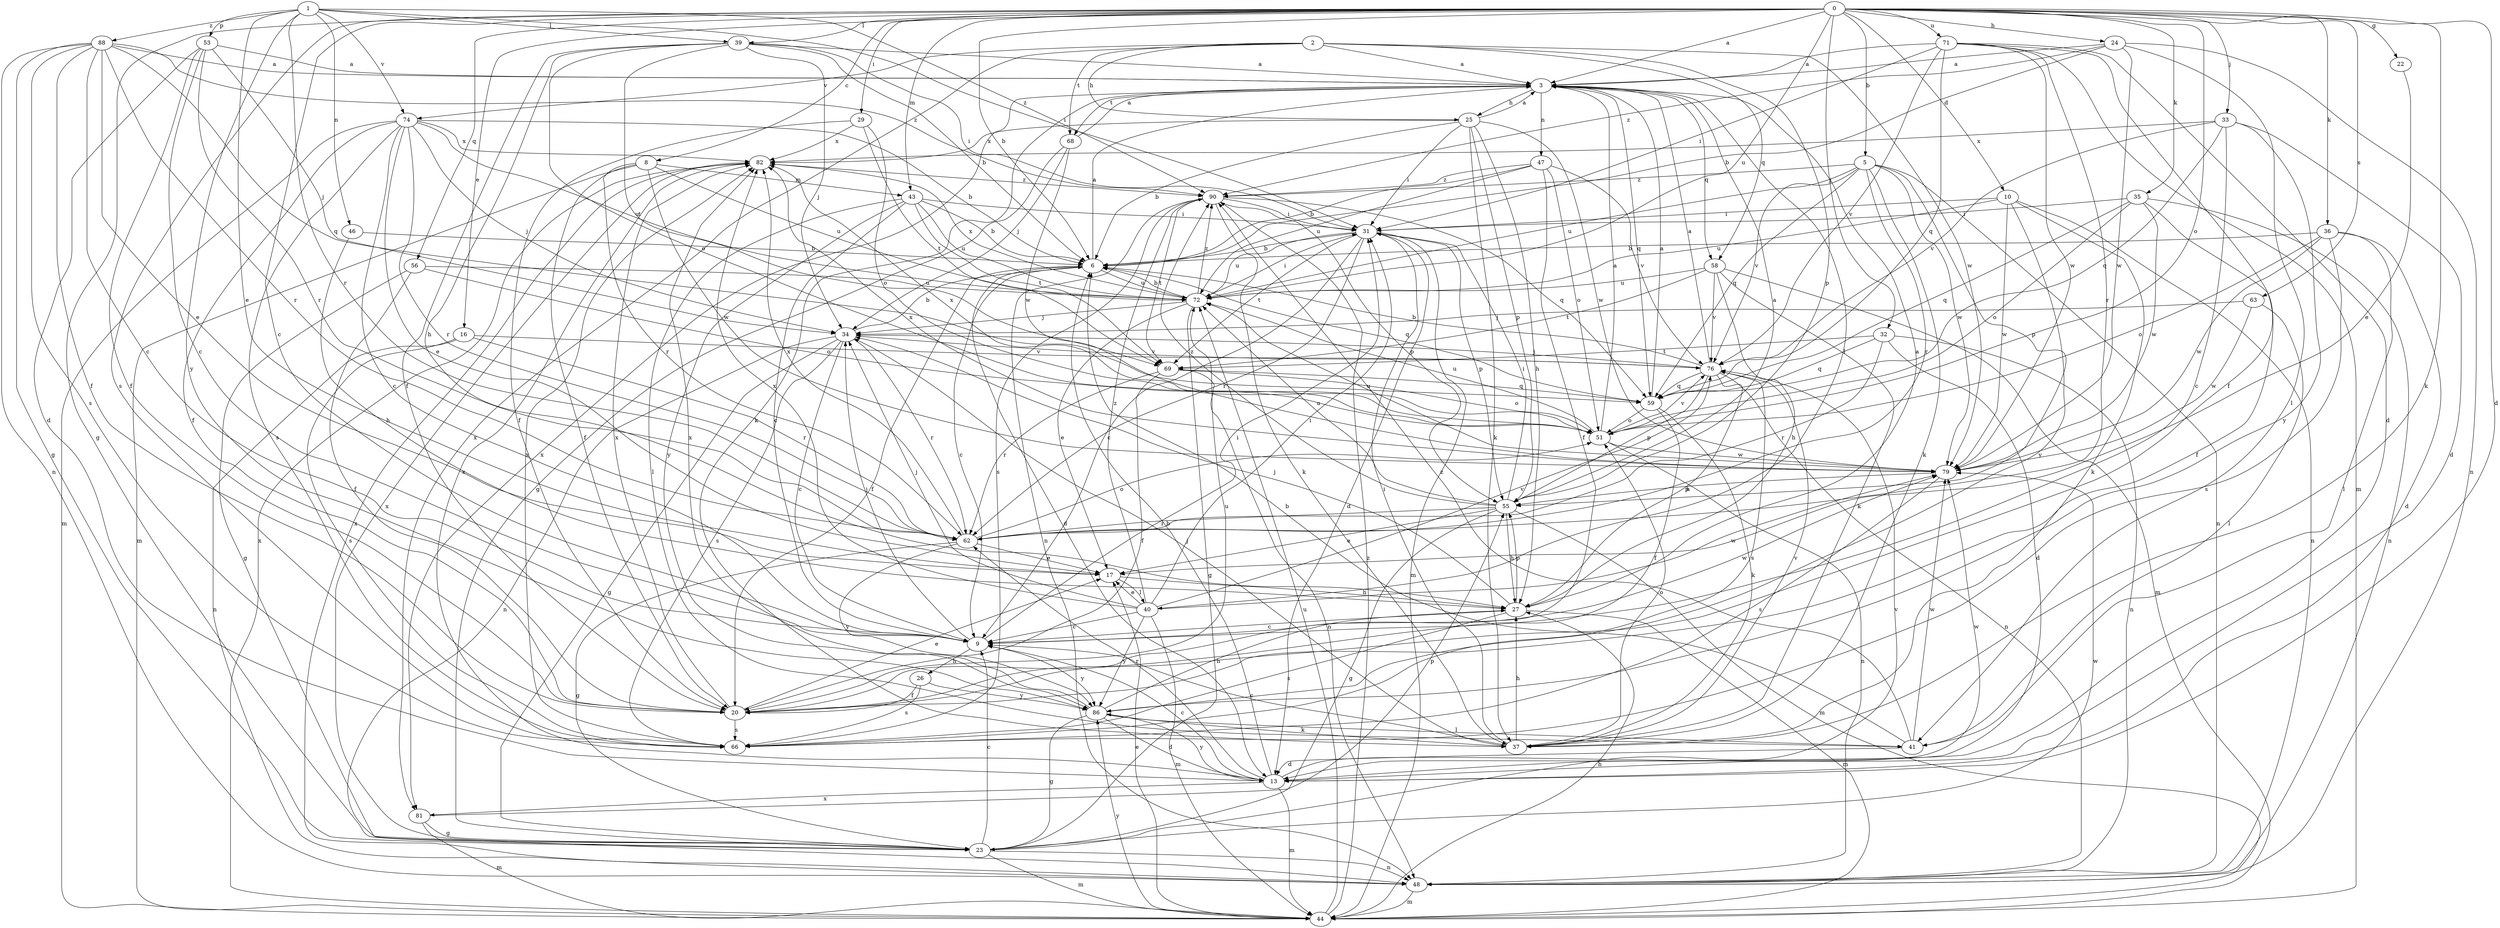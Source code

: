 strict digraph  {
0;
1;
2;
3;
5;
6;
8;
9;
10;
13;
16;
17;
20;
22;
23;
24;
25;
26;
27;
29;
31;
32;
33;
34;
35;
36;
37;
39;
40;
41;
43;
44;
46;
47;
48;
51;
53;
55;
56;
58;
59;
62;
63;
66;
68;
69;
71;
72;
74;
76;
79;
81;
82;
86;
88;
90;
0 -> 3  [label=a];
0 -> 5  [label=b];
0 -> 6  [label=b];
0 -> 8  [label=c];
0 -> 9  [label=c];
0 -> 10  [label=d];
0 -> 13  [label=d];
0 -> 16  [label=e];
0 -> 22  [label=g];
0 -> 23  [label=g];
0 -> 24  [label=h];
0 -> 29  [label=i];
0 -> 32  [label=j];
0 -> 33  [label=j];
0 -> 35  [label=k];
0 -> 36  [label=k];
0 -> 37  [label=k];
0 -> 39  [label=l];
0 -> 43  [label=m];
0 -> 51  [label=o];
0 -> 56  [label=q];
0 -> 63  [label=s];
0 -> 66  [label=s];
0 -> 71  [label=u];
0 -> 72  [label=u];
1 -> 17  [label=e];
1 -> 31  [label=i];
1 -> 39  [label=l];
1 -> 46  [label=n];
1 -> 53  [label=p];
1 -> 62  [label=r];
1 -> 74  [label=v];
1 -> 86  [label=y];
1 -> 88  [label=z];
1 -> 90  [label=z];
2 -> 3  [label=a];
2 -> 25  [label=h];
2 -> 55  [label=p];
2 -> 58  [label=q];
2 -> 68  [label=t];
2 -> 74  [label=v];
2 -> 79  [label=w];
2 -> 81  [label=x];
3 -> 25  [label=h];
3 -> 37  [label=k];
3 -> 40  [label=l];
3 -> 47  [label=n];
3 -> 58  [label=q];
3 -> 59  [label=q];
3 -> 68  [label=t];
3 -> 81  [label=x];
5 -> 37  [label=k];
5 -> 48  [label=n];
5 -> 55  [label=p];
5 -> 59  [label=q];
5 -> 62  [label=r];
5 -> 72  [label=u];
5 -> 76  [label=v];
5 -> 79  [label=w];
5 -> 90  [label=z];
6 -> 3  [label=a];
6 -> 9  [label=c];
6 -> 13  [label=d];
6 -> 20  [label=f];
6 -> 59  [label=q];
6 -> 72  [label=u];
8 -> 20  [label=f];
8 -> 43  [label=m];
8 -> 44  [label=m];
8 -> 62  [label=r];
8 -> 72  [label=u];
8 -> 79  [label=w];
9 -> 26  [label=h];
9 -> 31  [label=i];
9 -> 34  [label=j];
9 -> 79  [label=w];
9 -> 86  [label=y];
10 -> 31  [label=i];
10 -> 37  [label=k];
10 -> 48  [label=n];
10 -> 72  [label=u];
10 -> 79  [label=w];
10 -> 86  [label=y];
13 -> 6  [label=b];
13 -> 9  [label=c];
13 -> 44  [label=m];
13 -> 62  [label=r];
13 -> 79  [label=w];
13 -> 81  [label=x];
13 -> 82  [label=x];
13 -> 86  [label=y];
16 -> 48  [label=n];
16 -> 62  [label=r];
16 -> 66  [label=s];
16 -> 76  [label=v];
17 -> 27  [label=h];
17 -> 40  [label=l];
20 -> 17  [label=e];
20 -> 66  [label=s];
20 -> 72  [label=u];
20 -> 82  [label=x];
22 -> 17  [label=e];
23 -> 9  [label=c];
23 -> 44  [label=m];
23 -> 48  [label=n];
23 -> 76  [label=v];
23 -> 79  [label=w];
23 -> 82  [label=x];
24 -> 3  [label=a];
24 -> 6  [label=b];
24 -> 41  [label=l];
24 -> 48  [label=n];
24 -> 79  [label=w];
24 -> 90  [label=z];
25 -> 3  [label=a];
25 -> 6  [label=b];
25 -> 27  [label=h];
25 -> 31  [label=i];
25 -> 37  [label=k];
25 -> 55  [label=p];
25 -> 79  [label=w];
25 -> 82  [label=x];
26 -> 20  [label=f];
26 -> 66  [label=s];
26 -> 86  [label=y];
27 -> 3  [label=a];
27 -> 9  [label=c];
27 -> 34  [label=j];
27 -> 44  [label=m];
27 -> 55  [label=p];
27 -> 66  [label=s];
29 -> 20  [label=f];
29 -> 51  [label=o];
29 -> 69  [label=t];
29 -> 82  [label=x];
31 -> 6  [label=b];
31 -> 9  [label=c];
31 -> 13  [label=d];
31 -> 44  [label=m];
31 -> 55  [label=p];
31 -> 62  [label=r];
31 -> 69  [label=t];
31 -> 72  [label=u];
32 -> 13  [label=d];
32 -> 48  [label=n];
32 -> 59  [label=q];
32 -> 62  [label=r];
32 -> 69  [label=t];
33 -> 9  [label=c];
33 -> 13  [label=d];
33 -> 59  [label=q];
33 -> 76  [label=v];
33 -> 82  [label=x];
33 -> 86  [label=y];
34 -> 6  [label=b];
34 -> 9  [label=c];
34 -> 23  [label=g];
34 -> 48  [label=n];
34 -> 62  [label=r];
34 -> 66  [label=s];
34 -> 76  [label=v];
35 -> 20  [label=f];
35 -> 31  [label=i];
35 -> 48  [label=n];
35 -> 51  [label=o];
35 -> 59  [label=q];
35 -> 79  [label=w];
36 -> 6  [label=b];
36 -> 13  [label=d];
36 -> 41  [label=l];
36 -> 51  [label=o];
36 -> 66  [label=s];
36 -> 79  [label=w];
37 -> 9  [label=c];
37 -> 27  [label=h];
37 -> 31  [label=i];
37 -> 34  [label=j];
37 -> 51  [label=o];
37 -> 76  [label=v];
39 -> 3  [label=a];
39 -> 6  [label=b];
39 -> 20  [label=f];
39 -> 27  [label=h];
39 -> 31  [label=i];
39 -> 34  [label=j];
39 -> 51  [label=o];
39 -> 69  [label=t];
40 -> 9  [label=c];
40 -> 17  [label=e];
40 -> 31  [label=i];
40 -> 34  [label=j];
40 -> 44  [label=m];
40 -> 76  [label=v];
40 -> 79  [label=w];
40 -> 82  [label=x];
40 -> 86  [label=y];
40 -> 90  [label=z];
41 -> 6  [label=b];
41 -> 13  [label=d];
41 -> 79  [label=w];
41 -> 90  [label=z];
43 -> 6  [label=b];
43 -> 9  [label=c];
43 -> 31  [label=i];
43 -> 41  [label=l];
43 -> 69  [label=t];
43 -> 72  [label=u];
43 -> 86  [label=y];
44 -> 17  [label=e];
44 -> 27  [label=h];
44 -> 72  [label=u];
44 -> 82  [label=x];
44 -> 86  [label=y];
44 -> 90  [label=z];
46 -> 6  [label=b];
46 -> 27  [label=h];
47 -> 6  [label=b];
47 -> 20  [label=f];
47 -> 51  [label=o];
47 -> 72  [label=u];
47 -> 76  [label=v];
47 -> 90  [label=z];
48 -> 44  [label=m];
48 -> 82  [label=x];
51 -> 3  [label=a];
51 -> 48  [label=n];
51 -> 72  [label=u];
51 -> 76  [label=v];
51 -> 79  [label=w];
51 -> 82  [label=x];
53 -> 3  [label=a];
53 -> 9  [label=c];
53 -> 13  [label=d];
53 -> 20  [label=f];
53 -> 34  [label=j];
53 -> 62  [label=r];
55 -> 3  [label=a];
55 -> 17  [label=e];
55 -> 23  [label=g];
55 -> 27  [label=h];
55 -> 31  [label=i];
55 -> 44  [label=m];
55 -> 62  [label=r];
55 -> 72  [label=u];
55 -> 90  [label=z];
56 -> 20  [label=f];
56 -> 23  [label=g];
56 -> 51  [label=o];
56 -> 72  [label=u];
58 -> 27  [label=h];
58 -> 37  [label=k];
58 -> 44  [label=m];
58 -> 69  [label=t];
58 -> 72  [label=u];
58 -> 76  [label=v];
59 -> 3  [label=a];
59 -> 20  [label=f];
59 -> 37  [label=k];
59 -> 51  [label=o];
62 -> 17  [label=e];
62 -> 23  [label=g];
62 -> 51  [label=o];
62 -> 82  [label=x];
62 -> 86  [label=y];
63 -> 34  [label=j];
63 -> 41  [label=l];
63 -> 79  [label=w];
66 -> 82  [label=x];
68 -> 3  [label=a];
68 -> 23  [label=g];
68 -> 34  [label=j];
68 -> 79  [label=w];
69 -> 20  [label=f];
69 -> 48  [label=n];
69 -> 51  [label=o];
69 -> 59  [label=q];
69 -> 62  [label=r];
71 -> 3  [label=a];
71 -> 13  [label=d];
71 -> 20  [label=f];
71 -> 31  [label=i];
71 -> 44  [label=m];
71 -> 59  [label=q];
71 -> 62  [label=r];
71 -> 76  [label=v];
71 -> 79  [label=w];
72 -> 6  [label=b];
72 -> 17  [label=e];
72 -> 23  [label=g];
72 -> 31  [label=i];
72 -> 34  [label=j];
72 -> 82  [label=x];
72 -> 90  [label=z];
74 -> 6  [label=b];
74 -> 9  [label=c];
74 -> 17  [label=e];
74 -> 20  [label=f];
74 -> 34  [label=j];
74 -> 44  [label=m];
74 -> 62  [label=r];
74 -> 66  [label=s];
74 -> 72  [label=u];
74 -> 82  [label=x];
76 -> 3  [label=a];
76 -> 6  [label=b];
76 -> 27  [label=h];
76 -> 34  [label=j];
76 -> 48  [label=n];
76 -> 55  [label=p];
76 -> 59  [label=q];
76 -> 66  [label=s];
79 -> 55  [label=p];
79 -> 66  [label=s];
79 -> 72  [label=u];
79 -> 82  [label=x];
81 -> 23  [label=g];
81 -> 44  [label=m];
81 -> 55  [label=p];
82 -> 90  [label=z];
86 -> 13  [label=d];
86 -> 23  [label=g];
86 -> 27  [label=h];
86 -> 37  [label=k];
86 -> 41  [label=l];
86 -> 82  [label=x];
88 -> 3  [label=a];
88 -> 9  [label=c];
88 -> 17  [label=e];
88 -> 20  [label=f];
88 -> 23  [label=g];
88 -> 48  [label=n];
88 -> 59  [label=q];
88 -> 62  [label=r];
88 -> 66  [label=s];
88 -> 90  [label=z];
90 -> 31  [label=i];
90 -> 37  [label=k];
90 -> 48  [label=n];
90 -> 55  [label=p];
90 -> 59  [label=q];
90 -> 66  [label=s];
90 -> 69  [label=t];
}
